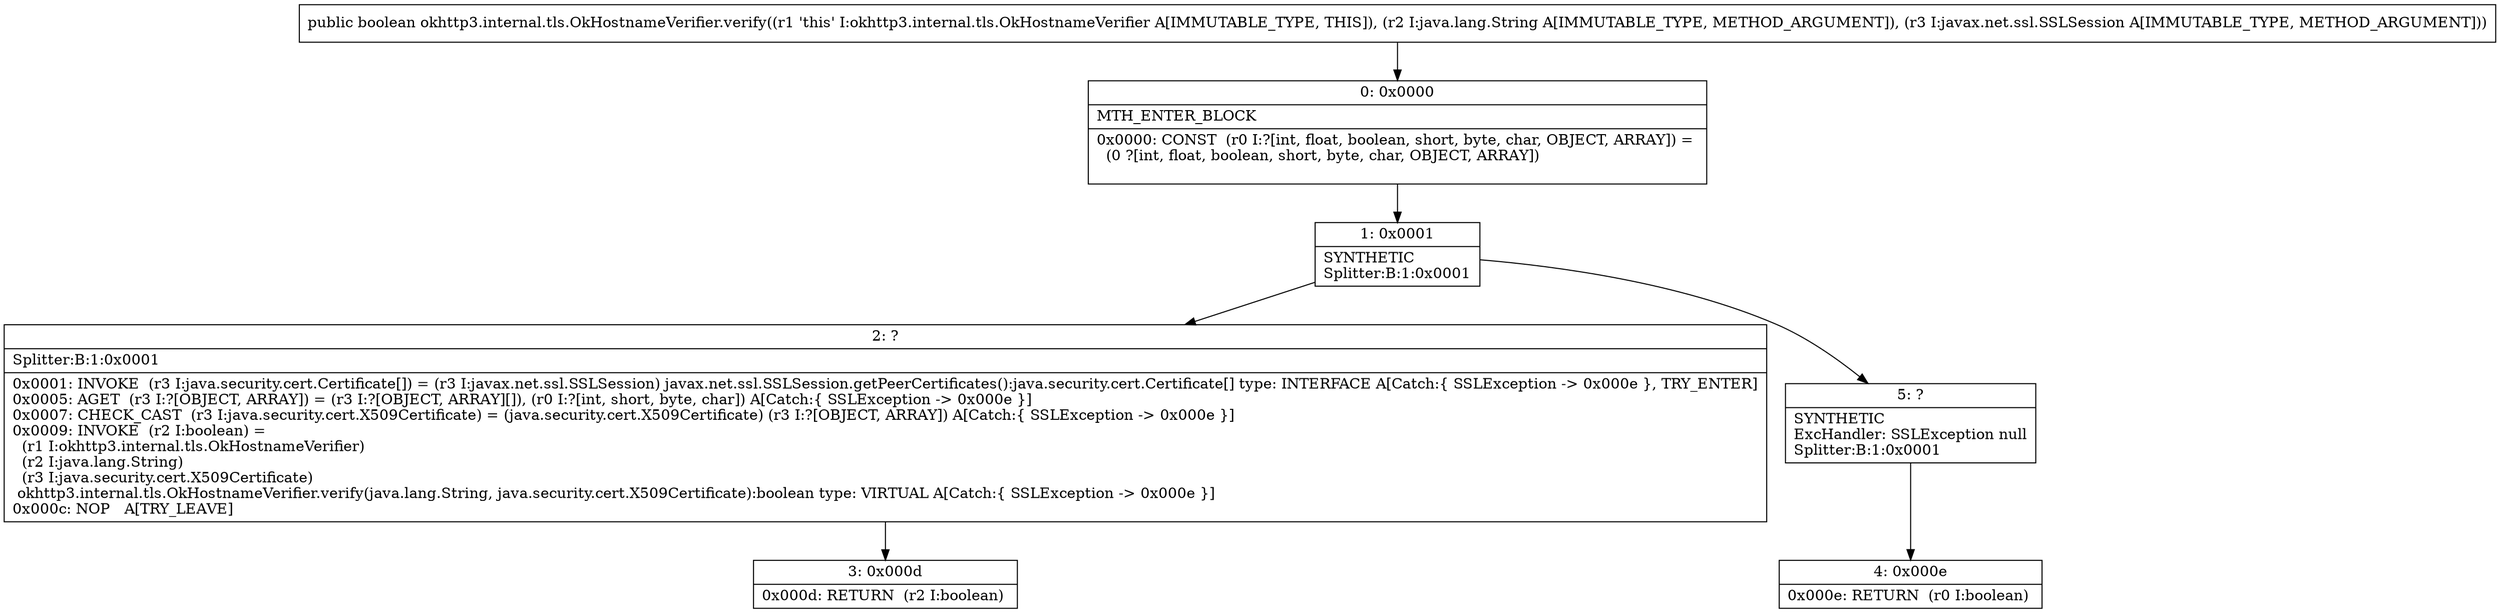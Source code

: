 digraph "CFG forokhttp3.internal.tls.OkHostnameVerifier.verify(Ljava\/lang\/String;Ljavax\/net\/ssl\/SSLSession;)Z" {
Node_0 [shape=record,label="{0\:\ 0x0000|MTH_ENTER_BLOCK\l|0x0000: CONST  (r0 I:?[int, float, boolean, short, byte, char, OBJECT, ARRAY]) = \l  (0 ?[int, float, boolean, short, byte, char, OBJECT, ARRAY])\l \l}"];
Node_1 [shape=record,label="{1\:\ 0x0001|SYNTHETIC\lSplitter:B:1:0x0001\l}"];
Node_2 [shape=record,label="{2\:\ ?|Splitter:B:1:0x0001\l|0x0001: INVOKE  (r3 I:java.security.cert.Certificate[]) = (r3 I:javax.net.ssl.SSLSession) javax.net.ssl.SSLSession.getPeerCertificates():java.security.cert.Certificate[] type: INTERFACE A[Catch:\{ SSLException \-\> 0x000e \}, TRY_ENTER]\l0x0005: AGET  (r3 I:?[OBJECT, ARRAY]) = (r3 I:?[OBJECT, ARRAY][]), (r0 I:?[int, short, byte, char]) A[Catch:\{ SSLException \-\> 0x000e \}]\l0x0007: CHECK_CAST  (r3 I:java.security.cert.X509Certificate) = (java.security.cert.X509Certificate) (r3 I:?[OBJECT, ARRAY]) A[Catch:\{ SSLException \-\> 0x000e \}]\l0x0009: INVOKE  (r2 I:boolean) = \l  (r1 I:okhttp3.internal.tls.OkHostnameVerifier)\l  (r2 I:java.lang.String)\l  (r3 I:java.security.cert.X509Certificate)\l okhttp3.internal.tls.OkHostnameVerifier.verify(java.lang.String, java.security.cert.X509Certificate):boolean type: VIRTUAL A[Catch:\{ SSLException \-\> 0x000e \}]\l0x000c: NOP   A[TRY_LEAVE]\l}"];
Node_3 [shape=record,label="{3\:\ 0x000d|0x000d: RETURN  (r2 I:boolean) \l}"];
Node_4 [shape=record,label="{4\:\ 0x000e|0x000e: RETURN  (r0 I:boolean) \l}"];
Node_5 [shape=record,label="{5\:\ ?|SYNTHETIC\lExcHandler: SSLException null\lSplitter:B:1:0x0001\l}"];
MethodNode[shape=record,label="{public boolean okhttp3.internal.tls.OkHostnameVerifier.verify((r1 'this' I:okhttp3.internal.tls.OkHostnameVerifier A[IMMUTABLE_TYPE, THIS]), (r2 I:java.lang.String A[IMMUTABLE_TYPE, METHOD_ARGUMENT]), (r3 I:javax.net.ssl.SSLSession A[IMMUTABLE_TYPE, METHOD_ARGUMENT])) }"];
MethodNode -> Node_0;
Node_0 -> Node_1;
Node_1 -> Node_2;
Node_1 -> Node_5;
Node_2 -> Node_3;
Node_5 -> Node_4;
}

